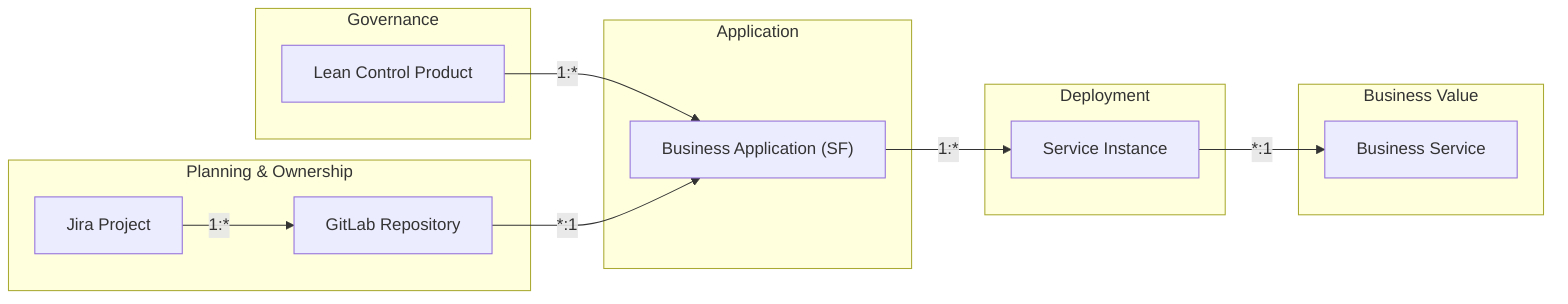 flowchart LR
    subgraph Governance["Governance"]
        LCP["Lean Control Product"]
    end

    subgraph Planning["Planning & Ownership"]
        Jira["Jira Project"]
        Git["GitLab Repository"]
    end

    subgraph Development["Application"]
        BA["Business Application (SF)"]
    end

    subgraph Deployment["Deployment"]
        SI["Service Instance"]
    end

    subgraph Value["Business Value"]
        BS["Business Service"]
    end

    LCP -- "1:*" --> BA
    Git -- "*:1" --> BA
    Jira -- "1:*" --> Git
    BA -- "1:*" --> SI
    SI -- "*:1" --> BS